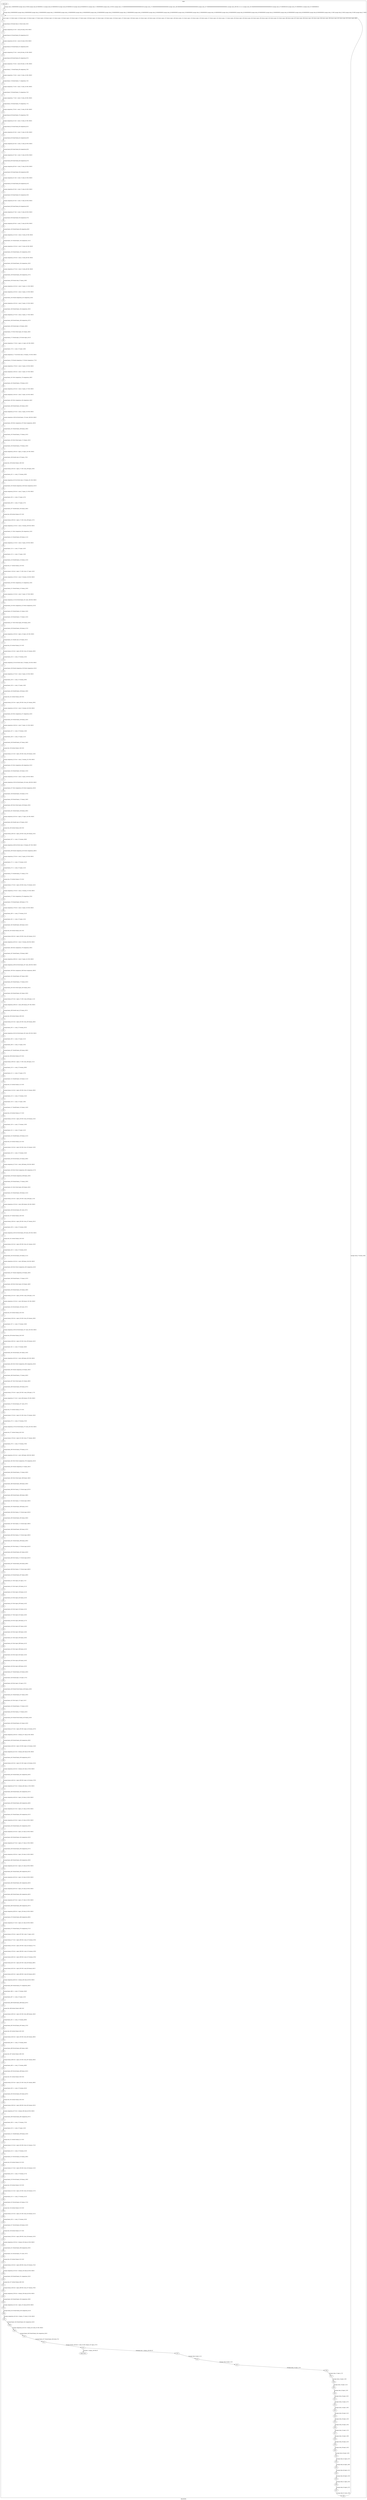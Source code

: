 digraph G {
label="Btor2XCFA";
subgraph cluster_0 {
label="main";
main_init[];
l1[];
l3[];
l4[];
l5[];
l6[];
l7[];
l8[];
l9[];
l10[];
l11[];
l12[];
l13[];
l14[];
l15[];
l16[];
l17[];
l18[];
l19[];
l20[];
l21[];
l22[];
l23[];
l24[];
l25[];
l26[];
l27[];
l28[];
l29[];
l30[];
l31[];
l32[];
l33[];
l34[];
l35[];
l36[];
l37[];
l38[];
l39[];
l40[];
l41[];
l42[];
l43[];
l44[];
l45[];
l46[];
l47[];
l48[];
l49[];
l50[];
l51[];
l52[];
l53[];
l54[];
l55[];
l56[];
l57[];
l58[];
l59[];
l60[];
l61[];
l62[];
l63[];
l64[];
l65[];
l66[];
l67[];
l68[];
l69[];
l70[];
l71[];
l72[];
l73[];
l74[];
l75[];
l76[];
l77[];
l78[];
l79[];
l80[];
l81[];
l82[];
l83[];
l84[];
l85[];
l86[];
l87[];
l88[];
l89[];
l90[];
l91[];
l92[];
l93[];
l94[];
l95[];
l96[];
l97[];
l98[];
l99[];
l100[];
l101[];
l102[];
l103[];
l104[];
l105[];
l106[];
l107[];
l108[];
l109[];
l110[];
l111[];
l112[];
l113[];
l114[];
l115[];
l116[];
l117[];
l118[];
l119[];
l120[];
l121[];
l122[];
l123[];
l124[];
l125[];
l126[];
l127[];
l128[];
l129[];
l130[];
l131[];
l132[];
l133[];
l134[];
l135[];
l136[];
l137[];
l138[];
l139[];
l140[];
l141[];
l142[];
l143[];
l144[];
l145[];
l146[];
l147[];
l148[];
l149[];
l150[];
l151[];
l152[];
l153[];
l154[];
l155[];
l156[];
l157[];
l158[];
l159[];
l160[];
l161[];
l162[];
l163[];
l164[];
l165[];
l166[];
l167[];
l168[];
l169[];
l170[];
l171[];
l172[];
l173[];
l174[];
l175[];
l176[];
l177[];
l178[];
l179[];
l180[];
l181[];
l182[];
l183[];
l184[];
l185[];
l186[];
l187[];
l188[];
l189[];
l190[];
l191[];
l192[];
l193[];
l194[];
l195[];
l196[];
l197[];
l198[];
l199[];
l200[];
l201[];
l202[];
l203[];
l204[];
l205[];
l206[];
l207[];
l208[];
l209[];
l210[];
l211[];
l212[];
l213[];
l214[];
l215[];
l216[];
l217[];
l218[];
l219[];
l220[];
l221[];
l222[];
l223[];
l224[];
l225[];
l226[];
l227[];
l228[];
l229[];
l230[];
l231[];
l232[];
l233[];
l234[];
l235[];
l236[];
l237[];
l238[];
l239[];
l240[];
l241[];
l242[];
l243[];
l244[];
l245[];
l246[];
l247[];
l248[];
l249[];
l250[];
l251[];
l252[];
l253[];
l254[];
l255[];
l256[];
l257[];
l258[];
l259[];
l260[];
l261[];
l262[];
l263[];
l264[];
l265[];
l266[];
l267[];
l268[];
l269[];
l270[];
l271[];
l272[];
l273[];
l274[];
l275[];
l276[];
l277[];
l278[];
l279[];
l280[];
l281[];
l282[];
l283[];
l284[];
l285[];
l286[];
l287[];
l288[];
l289[];
l290[];
l291[];
l292[];
l293[];
l294[];
l295[];
l296[];
l297[];
l298[];
l299[];
l300[];
l301[];
l302[];
l303[];
l304[];
l305[];
l306[];
l307[];
l308[];
l309[];
l310[];
l311[];
l312[];
l313[];
l314[];
l315[];
l316[];
l317[];
l318[];
l319[];
l320[];
l321[];
l322[];
l323[];
l324[];
l325[];
l326[];
l327[];
l328[];
l329[];
l330[];
l331[];
l332[];
l333[];
l334[];
l335[];
l336[];
l337[];
l338[];
l339[];
l340[];
l341[];
l342[];
l343[];
l344[];
l345[];
l346[];
l347[];
l348[];
l349[];
l350[];
l351[];
l352[];
l353[];
l354[];
l355[];
l356[];
l357[];
l358[];
l359[];
l360[];
l361[];
l362[];
l363[];
l364[];
l365[];
l366[];
l367[];
l368[];
l369[];
l370[];
l371[];
l372[];
l373[];
l374[];
l375[];
l376[];
l377[];
l378[];
l379[];
l380[];
l381[];
l382[];
l383[];
l384[];
l385[];
l386[];
l387[];
l388[];
l389[];
l390[];
l391[];
l392[];
l393[];
l394[];
l395[];
l396[];
l397[];
l398[];
l399[];
l400[];
l401[];
l402[];
l403[];
l404[];
l405[];
l406[];
l407[];
l408[];
l409[];
l410[];
l411[];
l412[];
main_error[];
l413[];
l414[];
l415[];
l416[];
l417[];
l418[];
l419[];
l420[];
l421[];
l422[];
l423[];
l424[];
l425[];
l426[];
l427[];
l428[];
l429[];
l430[];
l431[];
l432[];
l433[];
l434[];
l435[];
l436[];
l437[];
l438[];
main_init -> l1 [label="[(assign const_5 #b00000000),(assign const_50 #b0),(assign const_60 #b00000111),(assign const_63 #b00000010),(assign const_66 #b00000110),(assign const_69 #b00000101),(assign const_72 #b00000000),(assign const_159 #b1),(assign const_174 #b00000000000000000000000000000100),(assign const_175 #b000000000000000000000000),(assign const_188 #b00000000000000000000000000000000),(assign const_197 #b00000000000000000000000000000001),(assign const_296 #b11111111),(assign const_303 #b00000000000000000000000000000010),(assign const_473 #b00000100),(assign const_474 #b00000011),(assign const_475 #b00000001)] "];
l3 -> l4 [label="[(havoc input_111),(havoc input_113),(havoc input_115),(havoc input_117),(havoc input_119),(havoc input_121),(havoc input_123),(havoc input_125),(havoc input_127),(havoc input_129),(havoc input_131),(havoc input_133),(havoc input_135),(havoc input_137),(havoc input_139),(havoc input_141),(havoc input_143),(havoc input_145),(havoc input_147),(havoc input_149),(havoc input_151),(havoc input_153),(havoc input_155),(havoc input_157),(havoc input_161),(havoc input_171),(havoc input_195),(havoc input_229),(havoc input_262),(havoc input_295),(havoc input_333),(havoc input_351),(havoc input_369),(havoc input_387),(havoc input_390),(havoc input_393),(havoc input_396),(havoc input_399),(havoc input_402),(havoc input_405),(havoc input_408)] "];
l4 -> l5 [label="[(assign binary_59 (bvand state_51 (bvnot state_53)))] "];
l5 -> l6 [label="[(assign comparison_61 (ite (= const_60 state_6) #b1 #b0))] "];
l6 -> l7 [label="[(assign binary_62 (bvand binary_59 comparison_61))] "];
l7 -> l8 [label="[(assign comparison_64 (ite (= const_63 state_8) #b1 #b0))] "];
l8 -> l9 [label="[(assign binary_65 (bvand binary_62 comparison_64))] "];
l9 -> l10 [label="[(assign comparison_67 (ite (= const_66 state_10) #b1 #b0))] "];
l10 -> l11 [label="[(assign binary_68 (bvand binary_65 comparison_67))] "];
l11 -> l12 [label="[(assign comparison_70 (ite (= const_69 state_12) #b1 #b0))] "];
l12 -> l13 [label="[(assign binary_71 (bvand binary_68 comparison_70))] "];
l13 -> l14 [label="[(assign comparison_73 (ite (= const_72 state_14) #b1 #b0))] "];
l14 -> l15 [label="[(assign binary_74 (bvand binary_71 comparison_73))] "];
l15 -> l16 [label="[(assign comparison_75 (ite (= const_72 state_16) #b1 #b0))] "];
l16 -> l17 [label="[(assign binary_76 (bvand binary_74 comparison_75))] "];
l17 -> l18 [label="[(assign comparison_77 (ite (= const_72 state_18) #b1 #b0))] "];
l18 -> l19 [label="[(assign binary_78 (bvand binary_76 comparison_77))] "];
l19 -> l20 [label="[(assign comparison_79 (ite (= const_72 state_20) #b1 #b0))] "];
l20 -> l21 [label="[(assign binary_80 (bvand binary_78 comparison_79))] "];
l21 -> l22 [label="[(assign comparison_81 (ite (= const_72 state_22) #b1 #b0))] "];
l22 -> l23 [label="[(assign binary_82 (bvand binary_80 comparison_81))] "];
l23 -> l24 [label="[(assign comparison_83 (ite (= const_72 state_24) #b1 #b0))] "];
l24 -> l25 [label="[(assign binary_84 (bvand binary_82 comparison_83))] "];
l25 -> l26 [label="[(assign comparison_85 (ite (= const_72 state_26) #b1 #b0))] "];
l26 -> l27 [label="[(assign binary_86 (bvand binary_84 comparison_85))] "];
l27 -> l28 [label="[(assign comparison_87 (ite (= const_72 state_28) #b1 #b0))] "];
l28 -> l29 [label="[(assign binary_88 (bvand binary_86 comparison_87))] "];
l29 -> l30 [label="[(assign comparison_89 (ite (= const_72 state_30) #b1 #b0))] "];
l30 -> l31 [label="[(assign binary_90 (bvand binary_88 comparison_89))] "];
l31 -> l32 [label="[(assign comparison_91 (ite (= const_72 state_32) #b1 #b0))] "];
l32 -> l33 [label="[(assign binary_92 (bvand binary_90 comparison_91))] "];
l33 -> l34 [label="[(assign comparison_93 (ite (= const_72 state_34) #b1 #b0))] "];
l34 -> l35 [label="[(assign binary_94 (bvand binary_92 comparison_93))] "];
l35 -> l36 [label="[(assign comparison_95 (ite (= const_72 state_36) #b1 #b0))] "];
l36 -> l37 [label="[(assign binary_96 (bvand binary_94 comparison_95))] "];
l37 -> l38 [label="[(assign comparison_97 (ite (= const_72 state_38) #b1 #b0))] "];
l38 -> l39 [label="[(assign binary_98 (bvand binary_96 comparison_97))] "];
l39 -> l40 [label="[(assign comparison_99 (ite (= const_72 state_40) #b1 #b0))] "];
l40 -> l41 [label="[(assign binary_100 (bvand binary_98 comparison_99))] "];
l41 -> l42 [label="[(assign comparison_101 (ite (= const_72 state_42) #b1 #b0))] "];
l42 -> l43 [label="[(assign binary_102 (bvand binary_100 comparison_101))] "];
l43 -> l44 [label="[(assign comparison_103 (ite (= const_72 state_44) #b1 #b0))] "];
l44 -> l45 [label="[(assign binary_104 (bvand binary_102 comparison_103))] "];
l45 -> l46 [label="[(assign comparison_105 (ite (= const_72 state_46) #b1 #b0))] "];
l46 -> l47 [label="[(assign binary_106 (bvand binary_104 comparison_105))] "];
l47 -> l48 [label="[(assign comparison_107 (ite (= const_72 state_48) #b1 #b0))] "];
l48 -> l49 [label="[(assign binary_108 (bvand binary_106 comparison_107))] "];
l49 -> l50 [label="[(assign binary_109 (bvand state_57 binary_108))] "];
l50 -> l51 [label="[(assign comparison_162 (ite (= const_72 input_111) #b1 #b0))] "];
l51 -> l52 [label="[(assign comparison_163 (ite (= const_72 input_113) #b1 #b0))] "];
l52 -> l53 [label="[(assign binary_164 (bvand comparison_162 comparison_163))] "];
l53 -> l54 [label="[(assign comparison_165 (ite (= const_72 input_115) #b1 #b0))] "];
l54 -> l55 [label="[(assign binary_166 (bvand binary_164 comparison_165))] "];
l55 -> l56 [label="[(assign comparison_167 (ite (= const_72 input_117) #b1 #b0))] "];
l56 -> l57 [label="[(assign binary_168 (bvand binary_166 comparison_167))] "];
l57 -> l58 [label="[(assign binary_169 (bvand input_155 binary_168))] "];
l58 -> l59 [label="[(assign binary_170 (bvor (bvnot input_161) binary_169))] "];
l59 -> l60 [label="[(assign binary_172 (bvand input_155 (bvnot input_161)))] "];
l60 -> l61 [label="[(assign comparison_173 (ite (= input_111 input_143) #b1 #b0))] "];
l61 -> l62 [label="[(assign binary_176 (++ const_175 input_149))] "];
l62 -> l63 [label="[(assign comparison_177 (ite (bvule const_174 binary_176) #b1 #b0))] "];
l63 -> l64 [label="[(assign binary_178 (bvand comparison_173 (bvnot comparison_177)))] "];
l64 -> l65 [label="[(assign comparison_179 (ite (= const_72 input_119) #b1 #b0))] "];
l65 -> l66 [label="[(assign comparison_180 (ite (= const_72 input_147) #b1 #b0))] "];
l66 -> l67 [label="[(assign binary_181 (bvor comparison_179 comparison_180))] "];
l67 -> l68 [label="[(assign binary_182 (bvand binary_178 binary_181))] "];
l68 -> l69 [label="[(assign comparison_183 (ite (= const_72 input_127) #b1 #b0))] "];
l69 -> l70 [label="[(assign comparison_184 (ite (= const_72 input_145) #b1 #b0))] "];
l70 -> l71 [label="[(assign binary_185 (bvor comparison_183 comparison_184))] "];
l71 -> l72 [label="[(assign binary_186 (bvand binary_182 binary_185))] "];
l72 -> l73 [label="[(assign comparison_187 (ite (= const_72 input_135) #b1 #b0))] "];
l73 -> l74 [label="[(assign comparison_189 (ite (bvule binary_176 const_188) #b1 #b0))] "];
l74 -> l75 [label="[(assign binary_190 (bvor comparison_187 (bvnot comparison_189)))] "];
l75 -> l76 [label="[(assign binary_191 (bvand binary_186 binary_190))] "];
l76 -> l77 [label="[(assign binary_192 (bvand binary_172 binary_191))] "];
l77 -> l78 [label="[(assign binary_193 (bvor (bvnot input_171) binary_192))] "];
l78 -> l79 [label="[(assign binary_194 (bvand binary_170 binary_193))] "];
l79 -> l80 [label="[(assign comparison_196 (ite (= input_113 input_143) #b1 #b0))] "];
l80 -> l81 [label="[(assign binary_198 (bvadd const_197 binary_176))] "];
l81 -> l82 [label="[(assign slice_199 (extract binary_198 0 8))] "];
l82 -> l83 [label="[(assign ternary_200 (ite (= input_171 #b1) slice_199 input_149))] "];
l83 -> l84 [label="[(assign binary_201 (++ const_175 ternary_200))] "];
l84 -> l85 [label="[(assign comparison_202 (ite (bvule const_174 binary_201) #b1 #b0))] "];
l85 -> l86 [label="[(assign binary_203 (bvand comparison_196 (bvnot comparison_202)))] "];
l86 -> l87 [label="[(assign comparison_204 (ite (= const_72 input_121) #b1 #b0))] "];
l87 -> l88 [label="[(assign binary_205 (++ const_175 input_147))] "];
l88 -> l89 [label="[(assign binary_206 (++ const_175 input_127))] "];
l89 -> l90 [label="[(assign binary_207 (bvadd binary_205 binary_206))] "];
l90 -> l91 [label="[(assign slice_208 (extract binary_207 0 8))] "];
l91 -> l92 [label="[(assign ternary_209 (ite (= input_171 #b1) slice_208 input_147))] "];
l92 -> l93 [label="[(assign comparison_210 (ite (= const_72 ternary_209) #b1 #b0))] "];
l93 -> l94 [label="[(assign binary_211 (bvor comparison_204 comparison_210))] "];
l94 -> l95 [label="[(assign binary_212 (bvand binary_203 binary_211))] "];
l95 -> l96 [label="[(assign comparison_213 (ite (= const_72 input_129) #b1 #b0))] "];
l96 -> l97 [label="[(assign binary_214 (++ const_175 input_145))] "];
l97 -> l98 [label="[(assign binary_215 (++ const_175 input_119))] "];
l98 -> l99 [label="[(assign binary_216 (bvadd binary_214 binary_215))] "];
l99 -> l100 [label="[(assign slice_217 (extract binary_216 0 8))] "];
l100 -> l101 [label="[(assign ternary_218 (ite (= input_171 #b1) slice_217 input_145))] "];
l101 -> l102 [label="[(assign comparison_219 (ite (= const_72 ternary_218) #b1 #b0))] "];
l102 -> l103 [label="[(assign binary_220 (bvor comparison_213 comparison_219))] "];
l103 -> l104 [label="[(assign binary_221 (bvand binary_212 binary_220))] "];
l104 -> l105 [label="[(assign comparison_222 (ite (= const_72 input_137) #b1 #b0))] "];
l105 -> l106 [label="[(assign comparison_223 (ite (bvule binary_201 const_188) #b1 #b0))] "];
l106 -> l107 [label="[(assign binary_224 (bvor comparison_222 (bvnot comparison_223)))] "];
l107 -> l108 [label="[(assign binary_225 (bvand binary_221 binary_224))] "];
l108 -> l109 [label="[(assign binary_226 (bvand binary_172 binary_225))] "];
l109 -> l110 [label="[(assign binary_227 (bvor (bvnot input_195) binary_226))] "];
l110 -> l111 [label="[(assign binary_228 (bvand binary_194 binary_227))] "];
l111 -> l112 [label="[(assign comparison_230 (ite (= input_115 input_143) #b1 #b0))] "];
l112 -> l113 [label="[(assign binary_231 (bvadd const_197 binary_201))] "];
l113 -> l114 [label="[(assign slice_232 (extract binary_231 0 8))] "];
l114 -> l115 [label="[(assign ternary_233 (ite (= input_195 #b1) slice_232 ternary_200))] "];
l115 -> l116 [label="[(assign binary_234 (++ const_175 ternary_233))] "];
l116 -> l117 [label="[(assign comparison_235 (ite (bvule const_174 binary_234) #b1 #b0))] "];
l117 -> l118 [label="[(assign binary_236 (bvand comparison_230 (bvnot comparison_235)))] "];
l118 -> l119 [label="[(assign comparison_237 (ite (= const_72 input_123) #b1 #b0))] "];
l119 -> l120 [label="[(assign binary_238 (++ const_175 ternary_209))] "];
l120 -> l121 [label="[(assign binary_239 (++ const_175 input_129))] "];
l121 -> l122 [label="[(assign binary_240 (bvadd binary_238 binary_239))] "];
l122 -> l123 [label="[(assign slice_241 (extract binary_240 0 8))] "];
l123 -> l124 [label="[(assign ternary_242 (ite (= input_195 #b1) slice_241 ternary_209))] "];
l124 -> l125 [label="[(assign comparison_243 (ite (= const_72 ternary_242) #b1 #b0))] "];
l125 -> l126 [label="[(assign binary_244 (bvor comparison_237 comparison_243))] "];
l126 -> l127 [label="[(assign binary_245 (bvand binary_236 binary_244))] "];
l127 -> l128 [label="[(assign comparison_246 (ite (= const_72 input_131) #b1 #b0))] "];
l128 -> l129 [label="[(assign binary_247 (++ const_175 ternary_218))] "];
l129 -> l130 [label="[(assign binary_248 (++ const_175 input_121))] "];
l130 -> l131 [label="[(assign binary_249 (bvadd binary_247 binary_248))] "];
l131 -> l132 [label="[(assign slice_250 (extract binary_249 0 8))] "];
l132 -> l133 [label="[(assign ternary_251 (ite (= input_195 #b1) slice_250 ternary_218))] "];
l133 -> l134 [label="[(assign comparison_252 (ite (= const_72 ternary_251) #b1 #b0))] "];
l134 -> l135 [label="[(assign binary_253 (bvor comparison_246 comparison_252))] "];
l135 -> l136 [label="[(assign binary_254 (bvand binary_245 binary_253))] "];
l136 -> l137 [label="[(assign comparison_255 (ite (= const_72 input_139) #b1 #b0))] "];
l137 -> l138 [label="[(assign comparison_256 (ite (bvule binary_234 const_188) #b1 #b0))] "];
l138 -> l139 [label="[(assign binary_257 (bvor comparison_255 (bvnot comparison_256)))] "];
l139 -> l140 [label="[(assign binary_258 (bvand binary_254 binary_257))] "];
l140 -> l141 [label="[(assign binary_259 (bvand binary_172 binary_258))] "];
l141 -> l142 [label="[(assign binary_260 (bvor (bvnot input_229) binary_259))] "];
l142 -> l143 [label="[(assign binary_261 (bvand binary_228 binary_260))] "];
l143 -> l144 [label="[(assign comparison_263 (ite (= input_117 input_143) #b1 #b0))] "];
l144 -> l145 [label="[(assign binary_264 (bvadd const_197 binary_234))] "];
l145 -> l146 [label="[(assign slice_265 (extract binary_264 0 8))] "];
l146 -> l147 [label="[(assign ternary_266 (ite (= input_229 #b1) slice_265 ternary_233))] "];
l147 -> l148 [label="[(assign binary_267 (++ const_175 ternary_266))] "];
l148 -> l149 [label="[(assign comparison_268 (ite (bvule const_174 binary_267) #b1 #b0))] "];
l149 -> l150 [label="[(assign binary_269 (bvand comparison_263 (bvnot comparison_268)))] "];
l150 -> l151 [label="[(assign comparison_270 (ite (= const_72 input_125) #b1 #b0))] "];
l151 -> l152 [label="[(assign binary_271 (++ const_175 ternary_242))] "];
l152 -> l153 [label="[(assign binary_272 (++ const_175 input_131))] "];
l153 -> l154 [label="[(assign binary_273 (bvadd binary_271 binary_272))] "];
l154 -> l155 [label="[(assign slice_274 (extract binary_273 0 8))] "];
l155 -> l156 [label="[(assign ternary_275 (ite (= input_229 #b1) slice_274 ternary_242))] "];
l156 -> l157 [label="[(assign comparison_276 (ite (= const_72 ternary_275) #b1 #b0))] "];
l157 -> l158 [label="[(assign binary_277 (bvor comparison_270 comparison_276))] "];
l158 -> l159 [label="[(assign binary_278 (bvand binary_269 binary_277))] "];
l159 -> l160 [label="[(assign comparison_279 (ite (= const_72 input_133) #b1 #b0))] "];
l160 -> l161 [label="[(assign binary_280 (++ const_175 ternary_251))] "];
l161 -> l162 [label="[(assign binary_281 (++ const_175 input_123))] "];
l162 -> l163 [label="[(assign binary_282 (bvadd binary_280 binary_281))] "];
l163 -> l164 [label="[(assign slice_283 (extract binary_282 0 8))] "];
l164 -> l165 [label="[(assign ternary_284 (ite (= input_229 #b1) slice_283 ternary_251))] "];
l165 -> l166 [label="[(assign comparison_285 (ite (= const_72 ternary_284) #b1 #b0))] "];
l166 -> l167 [label="[(assign binary_286 (bvor comparison_279 comparison_285))] "];
l167 -> l168 [label="[(assign binary_287 (bvand binary_278 binary_286))] "];
l168 -> l169 [label="[(assign comparison_288 (ite (= const_72 input_141) #b1 #b0))] "];
l169 -> l170 [label="[(assign comparison_289 (ite (bvule binary_267 const_188) #b1 #b0))] "];
l170 -> l171 [label="[(assign binary_290 (bvor comparison_288 (bvnot comparison_289)))] "];
l171 -> l172 [label="[(assign binary_291 (bvand binary_287 binary_290))] "];
l172 -> l173 [label="[(assign binary_292 (bvand binary_172 binary_291))] "];
l173 -> l174 [label="[(assign binary_293 (bvor (bvnot input_262) binary_292))] "];
l174 -> l175 [label="[(assign binary_294 (bvand binary_261 binary_293))] "];
l175 -> l176 [label="[(assign ternary_297 (ite (= input_171 #b1) const_296 input_111))] "];
l176 -> l177 [label="[(assign comparison_298 (ite (= const_296 ternary_297) #b1 #b0))] "];
l177 -> l178 [label="[(assign binary_299 (bvadd const_197 binary_267))] "];
l178 -> l179 [label="[(assign slice_300 (extract binary_299 0 8))] "];
l179 -> l180 [label="[(assign ternary_301 (ite (= input_262 #b1) slice_300 ternary_266))] "];
l180 -> l181 [label="[(assign binary_302 (++ const_175 ternary_301))] "];
l181 -> l182 [label="[(assign comparison_304 (ite (bvule binary_302 const_303) #b1 #b0))] "];
l182 -> l183 [label="[(assign binary_305 (++ const_175 input_151))] "];
l183 -> l184 [label="[(assign binary_306 (++ const_175 input_135))] "];
l184 -> l185 [label="[(assign binary_307 (bvadd binary_305 binary_306))] "];
l185 -> l186 [label="[(assign slice_308 (extract binary_307 0 8))] "];
l186 -> l187 [label="[(assign ternary_309 (ite (= input_171 #b1) slice_308 input_151))] "];
l187 -> l188 [label="[(assign binary_310 (++ const_175 ternary_309))] "];
l188 -> l189 [label="[(assign binary_311 (++ const_175 input_137))] "];
l189 -> l190 [label="[(assign binary_312 (bvadd binary_310 binary_311))] "];
l190 -> l191 [label="[(assign slice_313 (extract binary_312 0 8))] "];
l191 -> l192 [label="[(assign ternary_314 (ite (= input_195 #b1) slice_313 ternary_309))] "];
l192 -> l193 [label="[(assign binary_315 (++ const_175 ternary_314))] "];
l193 -> l194 [label="[(assign binary_316 (++ const_175 input_139))] "];
l194 -> l195 [label="[(assign binary_317 (bvadd binary_315 binary_316))] "];
l195 -> l196 [label="[(assign slice_318 (extract binary_317 0 8))] "];
l196 -> l197 [label="[(assign ternary_319 (ite (= input_229 #b1) slice_318 ternary_314))] "];
l197 -> l198 [label="[(assign binary_320 (++ const_175 ternary_319))] "];
l198 -> l199 [label="[(assign binary_321 (++ const_175 input_141))] "];
l199 -> l200 [label="[(assign binary_322 (bvadd binary_320 binary_321))] "];
l200 -> l201 [label="[(assign slice_323 (extract binary_322 0 8))] "];
l201 -> l202 [label="[(assign ternary_324 (ite (= input_262 #b1) slice_323 ternary_319))] "];
l202 -> l203 [label="[(assign binary_325 (++ const_175 ternary_324))] "];
l203 -> l204 [label="[(assign binary_326 (bvsub binary_325 binary_306))] "];
l204 -> l205 [label="[(assign comparison_327 (ite (= const_188 binary_326) #b1 #b0))] "];
l205 -> l206 [label="[(assign binary_328 (bvor (bvnot comparison_304) comparison_327))] "];
l206 -> l207 [label="[(assign binary_329 (bvand comparison_298 binary_328))] "];
l207 -> l208 [label="[(assign binary_330 (bvand binary_172 binary_329))] "];
l208 -> l209 [label="[(assign binary_331 (bvor (bvnot input_295) binary_330))] "];
l209 -> l210 [label="[(assign binary_332 (bvand binary_294 binary_331))] "];
l210 -> l211 [label="[(assign ternary_334 (ite (= input_195 #b1) const_296 input_113))] "];
l211 -> l212 [label="[(assign comparison_335 (ite (= const_296 ternary_334) #b1 #b0))] "];
l212 -> l213 [label="[(assign binary_336 (bvsub binary_302 const_197))] "];
l213 -> l214 [label="[(assign slice_337 (extract binary_336 0 8))] "];
l214 -> l215 [label="[(assign ternary_338 (ite (= input_295 #b1) slice_337 ternary_301))] "];
l215 -> l216 [label="[(assign binary_339 (++ const_175 ternary_338))] "];
l216 -> l217 [label="[(assign comparison_340 (ite (bvule binary_339 const_303) #b1 #b0))] "];
l217 -> l218 [label="[(assign slice_341 (extract binary_326 0 8))] "];
l218 -> l219 [label="[(assign ternary_342 (ite (= input_295 #b1) slice_341 ternary_324))] "];
l219 -> l220 [label="[(assign binary_343 (++ const_175 ternary_342))] "];
l220 -> l221 [label="[(assign binary_344 (bvsub binary_343 binary_311))] "];
l221 -> l222 [label="[(assign comparison_345 (ite (= const_188 binary_344) #b1 #b0))] "];
l222 -> l223 [label="[(assign binary_346 (bvor (bvnot comparison_340) comparison_345))] "];
l223 -> l224 [label="[(assign binary_347 (bvand comparison_335 binary_346))] "];
l224 -> l225 [label="[(assign binary_348 (bvand binary_172 binary_347))] "];
l225 -> l226 [label="[(assign binary_349 (bvor (bvnot input_333) binary_348))] "];
l226 -> l227 [label="[(assign binary_350 (bvand binary_332 binary_349))] "];
l227 -> l228 [label="[(assign ternary_352 (ite (= input_229 #b1) const_296 input_115))] "];
l228 -> l229 [label="[(assign comparison_353 (ite (= const_296 ternary_352) #b1 #b0))] "];
l229 -> l230 [label="[(assign binary_354 (bvsub binary_339 const_197))] "];
l230 -> l231 [label="[(assign slice_355 (extract binary_354 0 8))] "];
l231 -> l232 [label="[(assign ternary_356 (ite (= input_333 #b1) slice_355 ternary_338))] "];
l232 -> l233 [label="[(assign binary_357 (++ const_175 ternary_356))] "];
l233 -> l234 [label="[(assign comparison_358 (ite (bvule binary_357 const_303) #b1 #b0))] "];
l234 -> l235 [label="[(assign slice_359 (extract binary_344 0 8))] "];
l235 -> l236 [label="[(assign ternary_360 (ite (= input_333 #b1) slice_359 ternary_342))] "];
l236 -> l237 [label="[(assign binary_361 (++ const_175 ternary_360))] "];
l237 -> l238 [label="[(assign binary_362 (bvsub binary_361 binary_316))] "];
l238 -> l239 [label="[(assign comparison_363 (ite (= const_188 binary_362) #b1 #b0))] "];
l239 -> l240 [label="[(assign binary_364 (bvor (bvnot comparison_358) comparison_363))] "];
l240 -> l241 [label="[(assign binary_365 (bvand comparison_353 binary_364))] "];
l241 -> l242 [label="[(assign binary_366 (bvand binary_172 binary_365))] "];
l242 -> l243 [label="[(assign binary_367 (bvor (bvnot input_351) binary_366))] "];
l243 -> l244 [label="[(assign binary_368 (bvand binary_350 binary_367))] "];
l244 -> l245 [label="[(assign ternary_370 (ite (= input_262 #b1) const_296 input_117))] "];
l245 -> l246 [label="[(assign comparison_371 (ite (= const_296 ternary_370) #b1 #b0))] "];
l246 -> l247 [label="[(assign binary_372 (bvsub binary_357 const_197))] "];
l247 -> l248 [label="[(assign slice_373 (extract binary_372 0 8))] "];
l248 -> l249 [label="[(assign ternary_374 (ite (= input_351 #b1) slice_373 ternary_356))] "];
l249 -> l250 [label="[(assign binary_375 (++ const_175 ternary_374))] "];
l250 -> l251 [label="[(assign comparison_376 (ite (bvule binary_375 const_303) #b1 #b0))] "];
l251 -> l252 [label="[(assign slice_377 (extract binary_362 0 8))] "];
l252 -> l253 [label="[(assign ternary_378 (ite (= input_351 #b1) slice_377 ternary_360))] "];
l253 -> l254 [label="[(assign binary_379 (++ const_175 ternary_378))] "];
l254 -> l255 [label="[(assign binary_380 (bvsub binary_379 binary_321))] "];
l255 -> l256 [label="[(assign comparison_381 (ite (= const_188 binary_380) #b1 #b0))] "];
l256 -> l257 [label="[(assign binary_382 (bvor (bvnot comparison_376) comparison_381))] "];
l257 -> l258 [label="[(assign binary_383 (bvand comparison_371 binary_382))] "];
l258 -> l259 [label="[(assign binary_384 (bvand binary_172 binary_383))] "];
l259 -> l260 [label="[(assign binary_385 (bvor (bvnot input_369) binary_384))] "];
l260 -> l261 [label="[(assign binary_386 (bvand binary_368 binary_385))] "];
l261 -> l262 [label="[(assign binary_388 (bvor binary_172 (bvnot input_387)))] "];
l262 -> l263 [label="[(assign binary_389 (bvand binary_386 binary_388))] "];
l263 -> l264 [label="[(assign binary_391 (bvor binary_172 (bvnot input_390)))] "];
l264 -> l265 [label="[(assign binary_392 (bvand binary_389 binary_391))] "];
l265 -> l266 [label="[(assign binary_394 (bvor binary_172 (bvnot input_393)))] "];
l266 -> l267 [label="[(assign binary_395 (bvand binary_392 binary_394))] "];
l267 -> l268 [label="[(assign binary_397 (bvor binary_172 (bvnot input_396)))] "];
l268 -> l269 [label="[(assign binary_398 (bvand binary_395 binary_397))] "];
l269 -> l270 [label="[(assign binary_400 (bvor binary_172 (bvnot input_399)))] "];
l270 -> l271 [label="[(assign binary_401 (bvand binary_398 binary_400))] "];
l271 -> l272 [label="[(assign binary_403 (bvor binary_172 (bvnot input_402)))] "];
l272 -> l273 [label="[(assign binary_404 (bvand binary_401 binary_403))] "];
l273 -> l274 [label="[(assign binary_406 (bvor binary_172 (bvnot input_405)))] "];
l274 -> l275 [label="[(assign binary_407 (bvand binary_404 binary_406))] "];
l275 -> l276 [label="[(assign binary_409 (bvor binary_172 (bvnot input_408)))] "];
l276 -> l277 [label="[(assign binary_410 (bvand binary_407 binary_409))] "];
l277 -> l278 [label="[(assign binary_411 (bvor input_161 input_171))] "];
l278 -> l279 [label="[(assign binary_412 (bvor input_195 binary_411))] "];
l279 -> l280 [label="[(assign binary_413 (bvor input_229 binary_412))] "];
l280 -> l281 [label="[(assign binary_414 (bvor input_262 binary_413))] "];
l281 -> l282 [label="[(assign binary_415 (bvor input_295 binary_414))] "];
l282 -> l283 [label="[(assign binary_416 (bvor input_333 binary_415))] "];
l283 -> l284 [label="[(assign binary_417 (bvor input_351 binary_416))] "];
l284 -> l285 [label="[(assign binary_418 (bvor input_369 binary_417))] "];
l285 -> l286 [label="[(assign binary_419 (bvor input_387 binary_418))] "];
l286 -> l287 [label="[(assign binary_420 (bvor input_390 binary_419))] "];
l287 -> l288 [label="[(assign binary_421 (bvor input_393 binary_420))] "];
l288 -> l289 [label="[(assign binary_422 (bvor input_396 binary_421))] "];
l289 -> l290 [label="[(assign binary_423 (bvor input_399 binary_422))] "];
l290 -> l291 [label="[(assign binary_424 (bvor input_402 binary_423))] "];
l291 -> l292 [label="[(assign binary_425 (bvor input_405 binary_424))] "];
l292 -> l293 [label="[(assign binary_426 (bvor input_408 binary_425))] "];
l293 -> l294 [label="[(assign binary_427 (bvand binary_410 binary_426))] "];
l294 -> l295 [label="[(assign binary_428 (bvand input_155 input_157))] "];
l295 -> l296 [label="[(assign binary_429 (bvor input_155 input_157))] "];
l296 -> l297 [label="[(assign binary_430 (bvand (bvnot binary_428) binary_429))] "];
l297 -> l298 [label="[(assign binary_431 (bvand binary_427 binary_430))] "];
l298 -> l299 [label="[(assign binary_432 (bvor input_157 input_161))] "];
l299 -> l300 [label="[(assign binary_433 (bvand binary_172 binary_432))] "];
l300 -> l301 [label="[(assign binary_434 (bvor binary_172 binary_432))] "];
l301 -> l302 [label="[(assign binary_435 (bvand (bvnot binary_433) binary_434))] "];
l302 -> l303 [label="[(assign binary_436 (bvand binary_431 binary_435))] "];
l303 -> l304 [label="[(assign ternary_437 (ite (= input_295 #b1) input_143 ternary_297))] "];
l304 -> l305 [label="[(assign comparison_438 (ite (= ternary_437 state_6) #b1 #b0))] "];
l305 -> l306 [label="[(assign binary_439 (bvand binary_436 comparison_438))] "];
l306 -> l307 [label="[(assign ternary_440 (ite (= input_333 #b1) input_143 ternary_334))] "];
l307 -> l308 [label="[(assign comparison_441 (ite (= ternary_440 state_8) #b1 #b0))] "];
l308 -> l309 [label="[(assign binary_442 (bvand binary_439 comparison_441))] "];
l309 -> l310 [label="[(assign ternary_443 (ite (= input_351 #b1) input_143 ternary_352))] "];
l310 -> l311 [label="[(assign comparison_444 (ite (= ternary_443 state_10) #b1 #b0))] "];
l311 -> l312 [label="[(assign binary_445 (bvand binary_442 comparison_444))] "];
l312 -> l313 [label="[(assign ternary_446 (ite (= input_369 #b1) input_143 ternary_370))] "];
l313 -> l314 [label="[(assign comparison_447 (ite (= ternary_446 state_12) #b1 #b0))] "];
l314 -> l315 [label="[(assign binary_448 (bvand binary_445 comparison_447))] "];
l315 -> l316 [label="[(assign comparison_449 (ite (= input_119 state_14) #b1 #b0))] "];
l316 -> l317 [label="[(assign binary_450 (bvand binary_448 comparison_449))] "];
l317 -> l318 [label="[(assign comparison_451 (ite (= input_121 state_16) #b1 #b0))] "];
l318 -> l319 [label="[(assign binary_452 (bvand binary_450 comparison_451))] "];
l319 -> l320 [label="[(assign comparison_453 (ite (= input_123 state_18) #b1 #b0))] "];
l320 -> l321 [label="[(assign binary_454 (bvand binary_452 comparison_453))] "];
l321 -> l322 [label="[(assign comparison_455 (ite (= input_125 state_20) #b1 #b0))] "];
l322 -> l323 [label="[(assign binary_456 (bvand binary_454 comparison_455))] "];
l323 -> l324 [label="[(assign comparison_457 (ite (= input_127 state_22) #b1 #b0))] "];
l324 -> l325 [label="[(assign binary_458 (bvand binary_456 comparison_457))] "];
l325 -> l326 [label="[(assign comparison_459 (ite (= input_129 state_24) #b1 #b0))] "];
l326 -> l327 [label="[(assign binary_460 (bvand binary_458 comparison_459))] "];
l327 -> l328 [label="[(assign comparison_461 (ite (= input_131 state_26) #b1 #b0))] "];
l328 -> l329 [label="[(assign binary_462 (bvand binary_460 comparison_461))] "];
l329 -> l330 [label="[(assign comparison_463 (ite (= input_133 state_28) #b1 #b0))] "];
l330 -> l331 [label="[(assign binary_464 (bvand binary_462 comparison_463))] "];
l331 -> l332 [label="[(assign comparison_465 (ite (= input_135 state_30) #b1 #b0))] "];
l332 -> l333 [label="[(assign binary_466 (bvand binary_464 comparison_465))] "];
l333 -> l334 [label="[(assign comparison_467 (ite (= input_137 state_32) #b1 #b0))] "];
l334 -> l335 [label="[(assign binary_468 (bvand binary_466 comparison_467))] "];
l335 -> l336 [label="[(assign comparison_469 (ite (= input_139 state_34) #b1 #b0))] "];
l336 -> l337 [label="[(assign binary_470 (bvand binary_468 comparison_469))] "];
l337 -> l338 [label="[(assign comparison_471 (ite (= input_141 state_36) #b1 #b0))] "];
l338 -> l339 [label="[(assign binary_472 (bvand binary_470 comparison_471))] "];
l339 -> l340 [label="[(assign ternary_476 (ite (= input_387 #b1) const_72 input_143))] "];
l340 -> l341 [label="[(assign ternary_477 (ite (= input_390 #b1) const_475 ternary_476))] "];
l341 -> l342 [label="[(assign ternary_478 (ite (= input_393 #b1) const_63 ternary_477))] "];
l342 -> l343 [label="[(assign ternary_479 (ite (= input_396 #b1) const_474 ternary_478))] "];
l343 -> l344 [label="[(assign ternary_480 (ite (= input_399 #b1) const_473 ternary_479))] "];
l344 -> l345 [label="[(assign ternary_481 (ite (= input_402 #b1) const_69 ternary_480))] "];
l345 -> l346 [label="[(assign ternary_482 (ite (= input_405 #b1) const_66 ternary_481))] "];
l346 -> l347 [label="[(assign ternary_483 (ite (= input_408 #b1) const_60 ternary_482))] "];
l347 -> l348 [label="[(assign comparison_484 (ite (= ternary_483 state_38) #b1 #b0))] "];
l348 -> l349 [label="[(assign binary_485 (bvand binary_472 comparison_484))] "];
l349 -> l350 [label="[(assign binary_486 (++ const_175 ternary_284))] "];
l350 -> l351 [label="[(assign binary_487 (++ const_175 input_125))] "];
l351 -> l352 [label="[(assign binary_488 (bvadd binary_486 binary_487))] "];
l352 -> l353 [label="[(assign slice_489 (extract binary_488 0 8))] "];
l353 -> l354 [label="[(assign ternary_490 (ite (= input_262 #b1) slice_489 ternary_284))] "];
l354 -> l355 [label="[(assign binary_491 (++ const_175 ternary_490))] "];
l355 -> l356 [label="[(assign binary_492 (bvsub binary_491 binary_215))] "];
l356 -> l357 [label="[(assign slice_493 (extract binary_492 0 8))] "];
l357 -> l358 [label="[(assign ternary_494 (ite (= input_295 #b1) slice_493 ternary_490))] "];
l358 -> l359 [label="[(assign binary_495 (++ const_175 ternary_494))] "];
l359 -> l360 [label="[(assign binary_496 (bvsub binary_495 binary_248))] "];
l360 -> l361 [label="[(assign slice_497 (extract binary_496 0 8))] "];
l361 -> l362 [label="[(assign ternary_498 (ite (= input_333 #b1) slice_497 ternary_494))] "];
l362 -> l363 [label="[(assign binary_499 (++ const_175 ternary_498))] "];
l363 -> l364 [label="[(assign binary_500 (bvsub binary_499 binary_281))] "];
l364 -> l365 [label="[(assign slice_501 (extract binary_500 0 8))] "];
l365 -> l366 [label="[(assign ternary_502 (ite (= input_351 #b1) slice_501 ternary_498))] "];
l366 -> l367 [label="[(assign binary_503 (++ const_175 ternary_502))] "];
l367 -> l368 [label="[(assign binary_504 (bvsub binary_503 binary_487))] "];
l368 -> l369 [label="[(assign slice_505 (extract binary_504 0 8))] "];
l369 -> l370 [label="[(assign ternary_506 (ite (= input_369 #b1) slice_505 ternary_502))] "];
l370 -> l371 [label="[(assign comparison_507 (ite (= ternary_506 state_40) #b1 #b0))] "];
l371 -> l372 [label="[(assign binary_508 (bvand binary_485 comparison_507))] "];
l372 -> l373 [label="[(assign binary_509 (++ const_175 ternary_275))] "];
l373 -> l374 [label="[(assign binary_510 (++ const_175 input_133))] "];
l374 -> l375 [label="[(assign binary_511 (bvadd binary_509 binary_510))] "];
l375 -> l376 [label="[(assign slice_512 (extract binary_511 0 8))] "];
l376 -> l377 [label="[(assign ternary_513 (ite (= input_262 #b1) slice_512 ternary_275))] "];
l377 -> l378 [label="[(assign binary_514 (++ const_175 ternary_513))] "];
l378 -> l379 [label="[(assign binary_515 (bvsub binary_514 binary_206))] "];
l379 -> l380 [label="[(assign slice_516 (extract binary_515 0 8))] "];
l380 -> l381 [label="[(assign ternary_517 (ite (= input_295 #b1) slice_516 ternary_513))] "];
l381 -> l382 [label="[(assign binary_518 (++ const_175 ternary_517))] "];
l382 -> l383 [label="[(assign binary_519 (bvsub binary_518 binary_239))] "];
l383 -> l384 [label="[(assign slice_520 (extract binary_519 0 8))] "];
l384 -> l385 [label="[(assign ternary_521 (ite (= input_333 #b1) slice_520 ternary_517))] "];
l385 -> l386 [label="[(assign binary_522 (++ const_175 ternary_521))] "];
l386 -> l387 [label="[(assign binary_523 (bvsub binary_522 binary_272))] "];
l387 -> l388 [label="[(assign slice_524 (extract binary_523 0 8))] "];
l388 -> l389 [label="[(assign ternary_525 (ite (= input_351 #b1) slice_524 ternary_521))] "];
l389 -> l390 [label="[(assign binary_526 (++ const_175 ternary_525))] "];
l390 -> l391 [label="[(assign binary_527 (bvsub binary_526 binary_510))] "];
l391 -> l392 [label="[(assign slice_528 (extract binary_527 0 8))] "];
l392 -> l393 [label="[(assign ternary_529 (ite (= input_369 #b1) slice_528 ternary_525))] "];
l393 -> l394 [label="[(assign comparison_530 (ite (= ternary_529 state_42) #b1 #b0))] "];
l394 -> l395 [label="[(assign binary_531 (bvand binary_508 comparison_530))] "];
l395 -> l396 [label="[(assign binary_532 (bvsub binary_375 const_197))] "];
l396 -> l397 [label="[(assign slice_533 (extract binary_532 0 8))] "];
l397 -> l398 [label="[(assign ternary_534 (ite (= input_369 #b1) slice_533 ternary_374))] "];
l398 -> l399 [label="[(assign comparison_535 (ite (= ternary_534 state_44) #b1 #b0))] "];
l399 -> l400 [label="[(assign binary_536 (bvand binary_531 comparison_535))] "];
l400 -> l401 [label="[(assign slice_537 (extract binary_380 0 8))] "];
l401 -> l402 [label="[(assign ternary_538 (ite (= input_369 #b1) slice_537 ternary_378))] "];
l402 -> l403 [label="[(assign comparison_539 (ite (= ternary_538 state_46) #b1 #b0))] "];
l403 -> l404 [label="[(assign binary_540 (bvand binary_536 comparison_539))] "];
l404 -> l405 [label="[(assign comparison_541 (ite (= input_153 state_48) #b1 #b0))] "];
l405 -> l406 [label="[(assign binary_542 (bvand binary_540 comparison_541))] "];
l406 -> l407 [label="[(assign comparison_543 (ite (= binary_172 state_51) #b1 #b0))] "];
l407 -> l408 [label="[(assign binary_544 (bvand binary_542 comparison_543))] "];
l408 -> l409 [label="[(assign comparison_545 (ite (= binary_432 state_53) #b1 #b0))] "];
l409 -> l410 [label="[(assign binary_546 (bvand binary_544 comparison_545))] "];
l410 -> l411 [label="[(assign binary_547 (bvand binary_546 state_57))] "];
l411 -> l412 [label="[(assign ternary_548 (ite (= state_55 #b1) binary_547 input_157))] "];
l412 -> main_error [label="[(assume (= binary_109 #b1))] "];
l412 -> l413 [label="[(assume (not (= binary_109 #b1)))] "];
l413 -> l414 [label="[(assign state_6 input_111)] "];
l414 -> l415 [label="[(assign state_8 input_113)] "];
l415 -> l416 [label="[(assign state_10 input_115)] "];
l416 -> l417 [label="[(assign state_12 input_117)] "];
l417 -> l418 [label="[(assign state_14 input_119)] "];
l418 -> l419 [label="[(assign state_16 input_121)] "];
l419 -> l420 [label="[(assign state_18 input_123)] "];
l420 -> l421 [label="[(assign state_20 input_125)] "];
l421 -> l422 [label="[(assign state_22 input_127)] "];
l422 -> l423 [label="[(assign state_24 input_129)] "];
l423 -> l424 [label="[(assign state_26 input_131)] "];
l424 -> l425 [label="[(assign state_28 input_133)] "];
l425 -> l426 [label="[(assign state_30 input_135)] "];
l426 -> l427 [label="[(assign state_32 input_137)] "];
l427 -> l428 [label="[(assign state_34 input_139)] "];
l428 -> l429 [label="[(assign state_36 input_141)] "];
l429 -> l430 [label="[(assign state_38 input_143)] "];
l430 -> l431 [label="[(assign state_40 input_145)] "];
l431 -> l432 [label="[(assign state_42 input_147)] "];
l432 -> l433 [label="[(assign state_44 input_149)] "];
l433 -> l434 [label="[(assign state_46 input_151)] "];
l434 -> l435 [label="[(assign state_48 input_153)] "];
l435 -> l436 [label="[(assign state_51 input_155)] "];
l436 -> l437 [label="[(assign state_53 input_157)] "];
l437 -> l438 [label="[(assign state_55 const_159)] "];
l438 -> l3 [label="[(assign state_57 ternary_548)] "];
l1 -> l3 [label="[(assign state_6 #b00000000),(assign state_8 #b00000000),(assign state_10 #b00000000),(assign state_12 #b00000000),(assign state_14 #b00000000),(assign state_16 #b00000000),(assign state_18 #b00000000),(assign state_20 #b00000000),(assign state_22 #b00000000),(assign state_24 #b00000000),(assign state_26 #b00000000),(assign state_28 #b00000000),(assign state_30 #b00000000),(assign state_32 #b00000000),(assign state_34 #b00000000),(assign state_36 #b00000000),(assign state_38 #b00000000),(assign state_40 #b00000000),(assign state_42 #b00000000),(assign state_44 #b00000000),(assign state_46 #b00000000),(assign state_48 #b00000000),(assign state_51 #b0),(assign state_53 #b0),(assign state_55 #b0),(assign state_57 #b0)] "];

}
}

